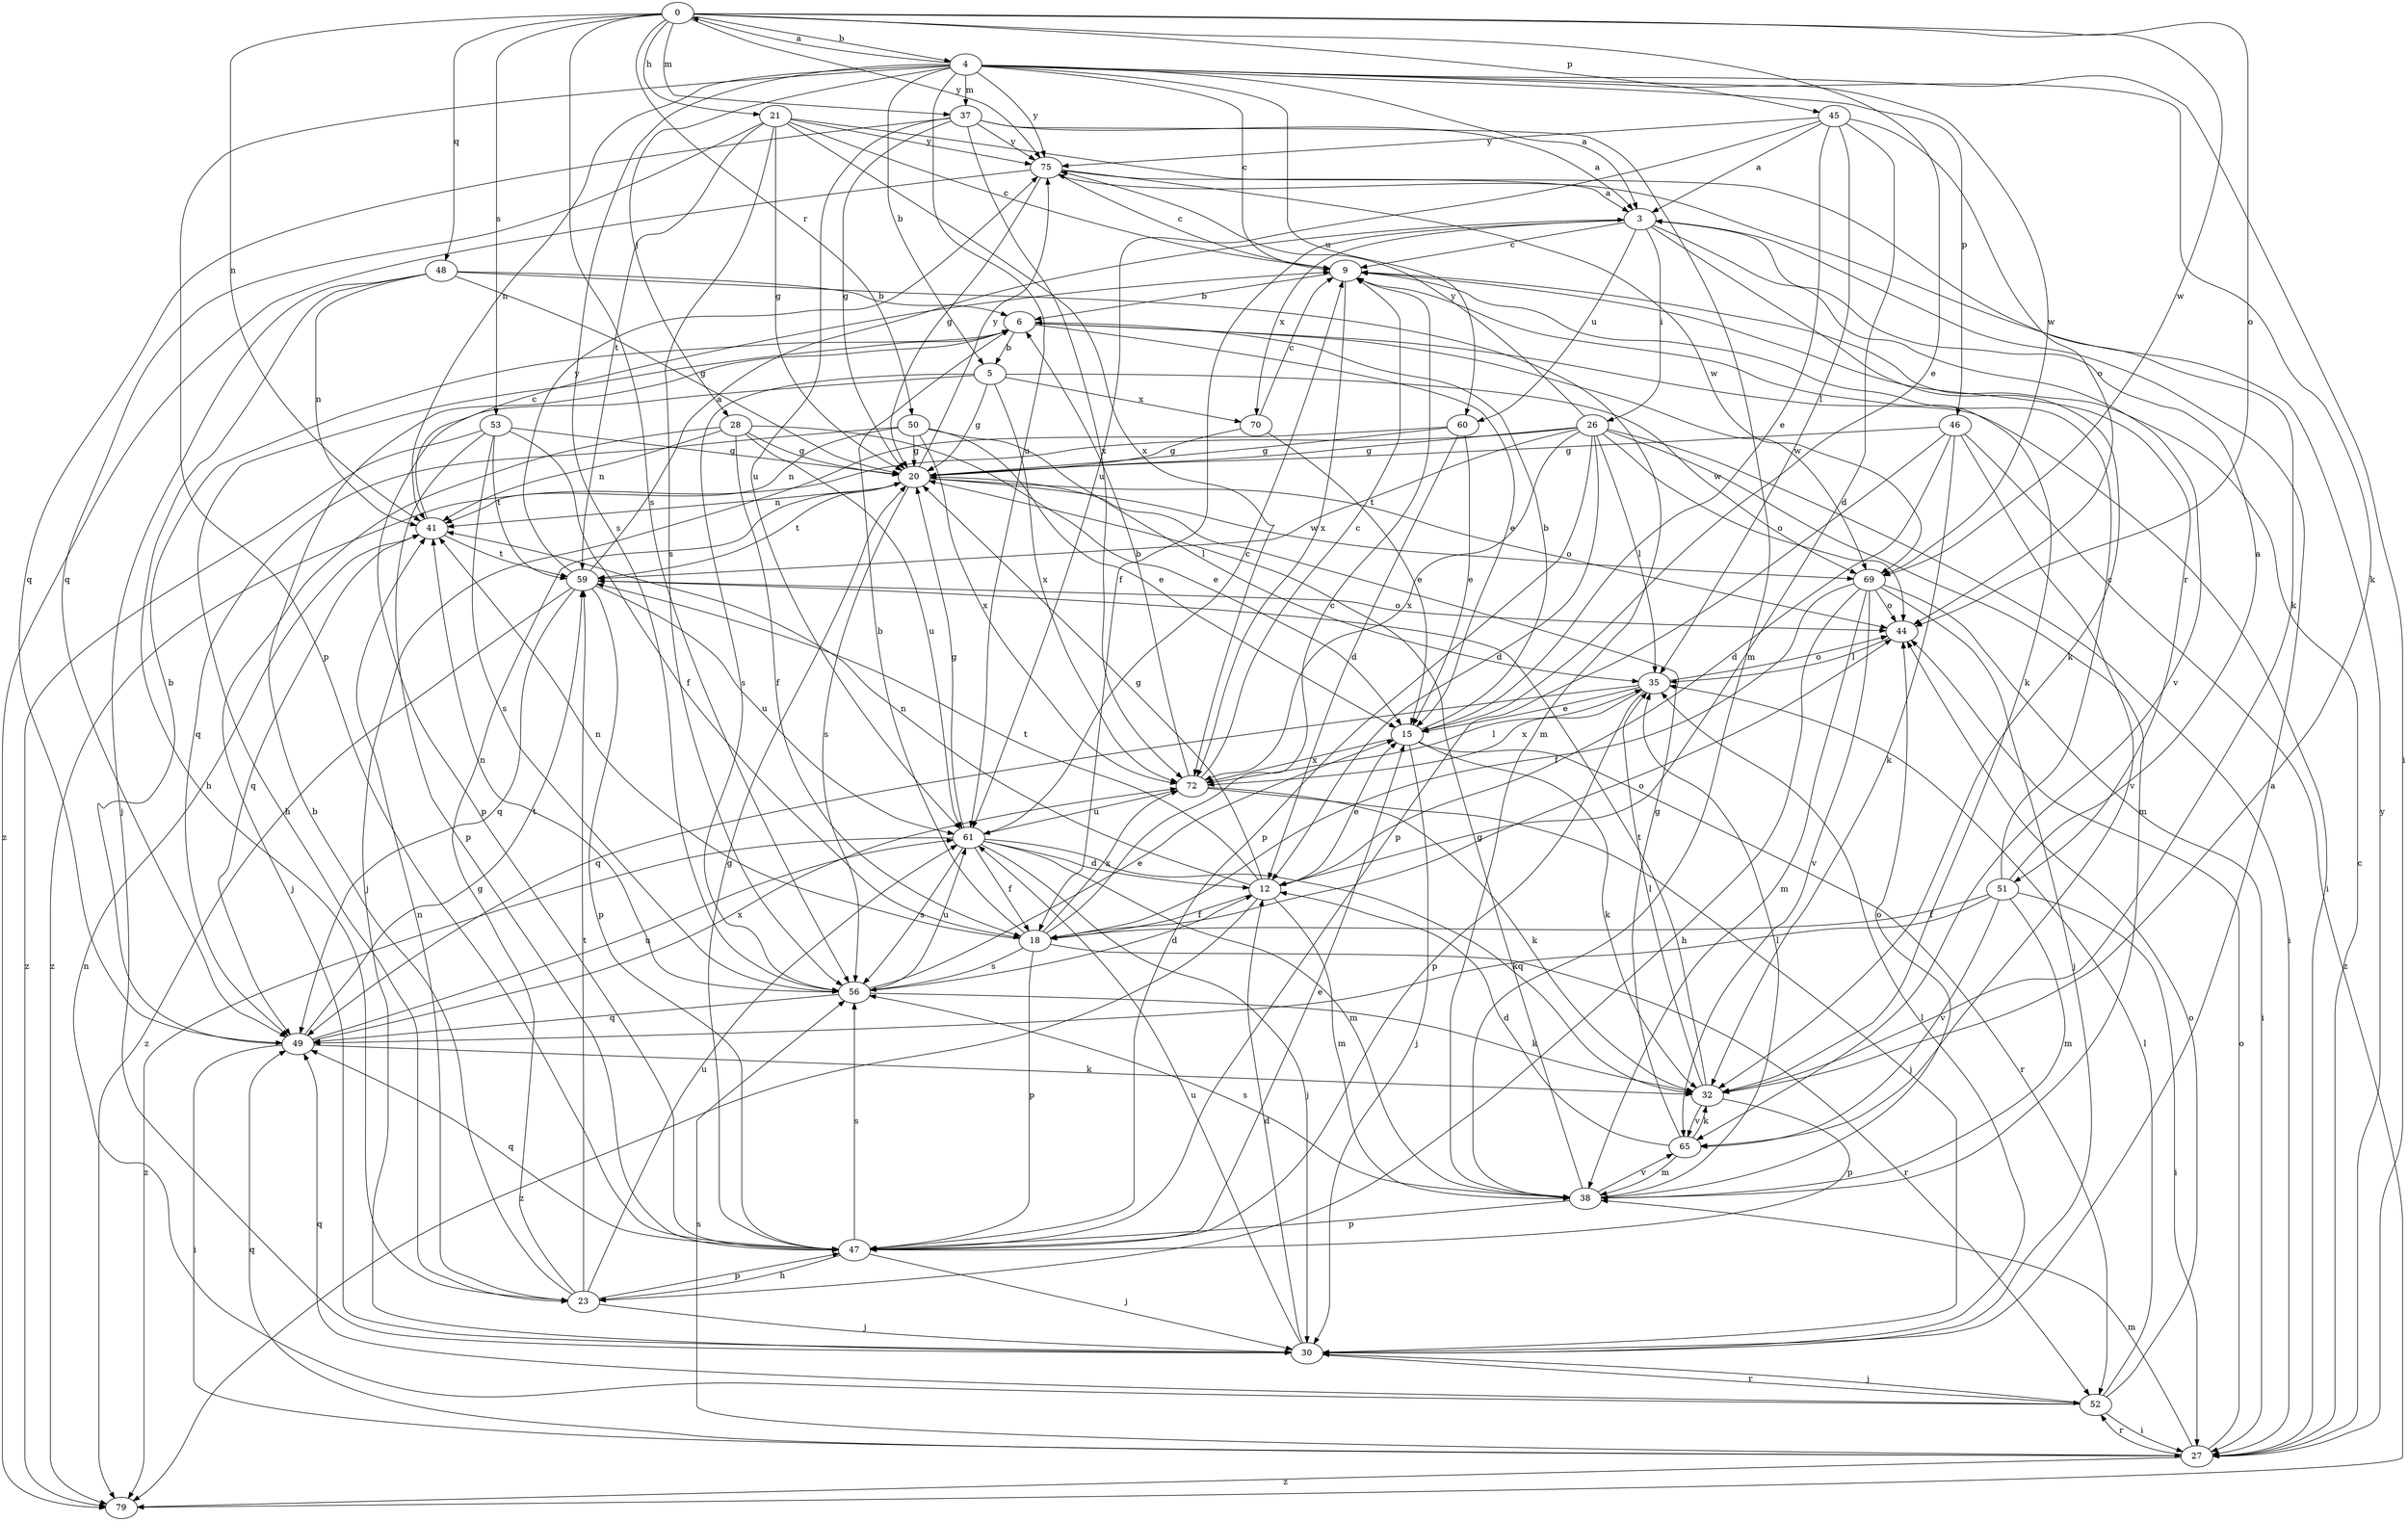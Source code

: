 strict digraph  {
0;
3;
4;
5;
6;
9;
12;
15;
18;
20;
21;
23;
26;
27;
28;
30;
32;
35;
37;
38;
41;
44;
45;
46;
47;
48;
49;
50;
51;
52;
53;
56;
59;
60;
61;
65;
69;
70;
72;
75;
79;
0 -> 4  [label=b];
0 -> 15  [label=e];
0 -> 21  [label=h];
0 -> 37  [label=m];
0 -> 41  [label=n];
0 -> 44  [label=o];
0 -> 45  [label=p];
0 -> 48  [label=q];
0 -> 50  [label=r];
0 -> 53  [label=s];
0 -> 56  [label=s];
0 -> 69  [label=w];
0 -> 75  [label=y];
3 -> 9  [label=c];
3 -> 18  [label=f];
3 -> 26  [label=i];
3 -> 32  [label=k];
3 -> 60  [label=u];
3 -> 65  [label=v];
3 -> 70  [label=x];
4 -> 0  [label=a];
4 -> 3  [label=a];
4 -> 5  [label=b];
4 -> 9  [label=c];
4 -> 27  [label=i];
4 -> 28  [label=j];
4 -> 32  [label=k];
4 -> 37  [label=m];
4 -> 41  [label=n];
4 -> 46  [label=p];
4 -> 47  [label=p];
4 -> 56  [label=s];
4 -> 60  [label=u];
4 -> 61  [label=u];
4 -> 69  [label=w];
4 -> 75  [label=y];
5 -> 20  [label=g];
5 -> 47  [label=p];
5 -> 56  [label=s];
5 -> 69  [label=w];
5 -> 70  [label=x];
5 -> 72  [label=x];
6 -> 5  [label=b];
6 -> 15  [label=e];
6 -> 23  [label=h];
6 -> 27  [label=i];
6 -> 69  [label=w];
9 -> 6  [label=b];
9 -> 32  [label=k];
9 -> 51  [label=r];
9 -> 72  [label=x];
12 -> 15  [label=e];
12 -> 18  [label=f];
12 -> 20  [label=g];
12 -> 38  [label=m];
12 -> 41  [label=n];
12 -> 59  [label=t];
12 -> 79  [label=z];
15 -> 6  [label=b];
15 -> 30  [label=j];
15 -> 32  [label=k];
15 -> 52  [label=r];
15 -> 72  [label=x];
18 -> 6  [label=b];
18 -> 9  [label=c];
18 -> 41  [label=n];
18 -> 44  [label=o];
18 -> 47  [label=p];
18 -> 52  [label=r];
18 -> 56  [label=s];
18 -> 72  [label=x];
20 -> 41  [label=n];
20 -> 44  [label=o];
20 -> 56  [label=s];
20 -> 59  [label=t];
20 -> 69  [label=w];
20 -> 75  [label=y];
21 -> 9  [label=c];
21 -> 20  [label=g];
21 -> 32  [label=k];
21 -> 49  [label=q];
21 -> 56  [label=s];
21 -> 59  [label=t];
21 -> 72  [label=x];
21 -> 75  [label=y];
23 -> 6  [label=b];
23 -> 20  [label=g];
23 -> 30  [label=j];
23 -> 41  [label=n];
23 -> 47  [label=p];
23 -> 59  [label=t];
23 -> 61  [label=u];
26 -> 12  [label=d];
26 -> 20  [label=g];
26 -> 27  [label=i];
26 -> 35  [label=l];
26 -> 38  [label=m];
26 -> 44  [label=o];
26 -> 47  [label=p];
26 -> 59  [label=t];
26 -> 72  [label=x];
26 -> 75  [label=y];
26 -> 79  [label=z];
27 -> 9  [label=c];
27 -> 38  [label=m];
27 -> 44  [label=o];
27 -> 49  [label=q];
27 -> 52  [label=r];
27 -> 56  [label=s];
27 -> 75  [label=y];
27 -> 79  [label=z];
28 -> 15  [label=e];
28 -> 18  [label=f];
28 -> 20  [label=g];
28 -> 30  [label=j];
28 -> 41  [label=n];
28 -> 61  [label=u];
30 -> 3  [label=a];
30 -> 12  [label=d];
30 -> 35  [label=l];
30 -> 52  [label=r];
30 -> 61  [label=u];
32 -> 35  [label=l];
32 -> 47  [label=p];
32 -> 59  [label=t];
32 -> 65  [label=v];
35 -> 15  [label=e];
35 -> 44  [label=o];
35 -> 47  [label=p];
35 -> 49  [label=q];
35 -> 72  [label=x];
37 -> 3  [label=a];
37 -> 20  [label=g];
37 -> 38  [label=m];
37 -> 49  [label=q];
37 -> 61  [label=u];
37 -> 72  [label=x];
37 -> 75  [label=y];
38 -> 20  [label=g];
38 -> 35  [label=l];
38 -> 44  [label=o];
38 -> 47  [label=p];
38 -> 56  [label=s];
38 -> 65  [label=v];
41 -> 9  [label=c];
41 -> 49  [label=q];
41 -> 59  [label=t];
44 -> 35  [label=l];
45 -> 3  [label=a];
45 -> 12  [label=d];
45 -> 15  [label=e];
45 -> 35  [label=l];
45 -> 44  [label=o];
45 -> 61  [label=u];
45 -> 75  [label=y];
46 -> 12  [label=d];
46 -> 20  [label=g];
46 -> 32  [label=k];
46 -> 47  [label=p];
46 -> 65  [label=v];
46 -> 79  [label=z];
47 -> 15  [label=e];
47 -> 20  [label=g];
47 -> 23  [label=h];
47 -> 30  [label=j];
47 -> 49  [label=q];
47 -> 56  [label=s];
48 -> 6  [label=b];
48 -> 20  [label=g];
48 -> 23  [label=h];
48 -> 30  [label=j];
48 -> 38  [label=m];
48 -> 41  [label=n];
49 -> 6  [label=b];
49 -> 27  [label=i];
49 -> 32  [label=k];
49 -> 59  [label=t];
49 -> 61  [label=u];
49 -> 72  [label=x];
50 -> 15  [label=e];
50 -> 20  [label=g];
50 -> 35  [label=l];
50 -> 41  [label=n];
50 -> 49  [label=q];
50 -> 72  [label=x];
51 -> 3  [label=a];
51 -> 9  [label=c];
51 -> 18  [label=f];
51 -> 27  [label=i];
51 -> 38  [label=m];
51 -> 49  [label=q];
51 -> 65  [label=v];
52 -> 27  [label=i];
52 -> 30  [label=j];
52 -> 35  [label=l];
52 -> 41  [label=n];
52 -> 44  [label=o];
52 -> 49  [label=q];
53 -> 18  [label=f];
53 -> 20  [label=g];
53 -> 47  [label=p];
53 -> 56  [label=s];
53 -> 59  [label=t];
53 -> 79  [label=z];
56 -> 12  [label=d];
56 -> 15  [label=e];
56 -> 32  [label=k];
56 -> 41  [label=n];
56 -> 49  [label=q];
56 -> 61  [label=u];
59 -> 3  [label=a];
59 -> 44  [label=o];
59 -> 47  [label=p];
59 -> 49  [label=q];
59 -> 61  [label=u];
59 -> 75  [label=y];
59 -> 79  [label=z];
60 -> 12  [label=d];
60 -> 15  [label=e];
60 -> 20  [label=g];
60 -> 30  [label=j];
61 -> 9  [label=c];
61 -> 12  [label=d];
61 -> 18  [label=f];
61 -> 20  [label=g];
61 -> 30  [label=j];
61 -> 32  [label=k];
61 -> 38  [label=m];
61 -> 56  [label=s];
61 -> 79  [label=z];
65 -> 12  [label=d];
65 -> 20  [label=g];
65 -> 32  [label=k];
65 -> 38  [label=m];
69 -> 18  [label=f];
69 -> 23  [label=h];
69 -> 27  [label=i];
69 -> 30  [label=j];
69 -> 38  [label=m];
69 -> 44  [label=o];
69 -> 65  [label=v];
70 -> 9  [label=c];
70 -> 15  [label=e];
70 -> 20  [label=g];
72 -> 6  [label=b];
72 -> 9  [label=c];
72 -> 30  [label=j];
72 -> 32  [label=k];
72 -> 35  [label=l];
72 -> 61  [label=u];
75 -> 3  [label=a];
75 -> 9  [label=c];
75 -> 20  [label=g];
75 -> 69  [label=w];
75 -> 79  [label=z];
}
